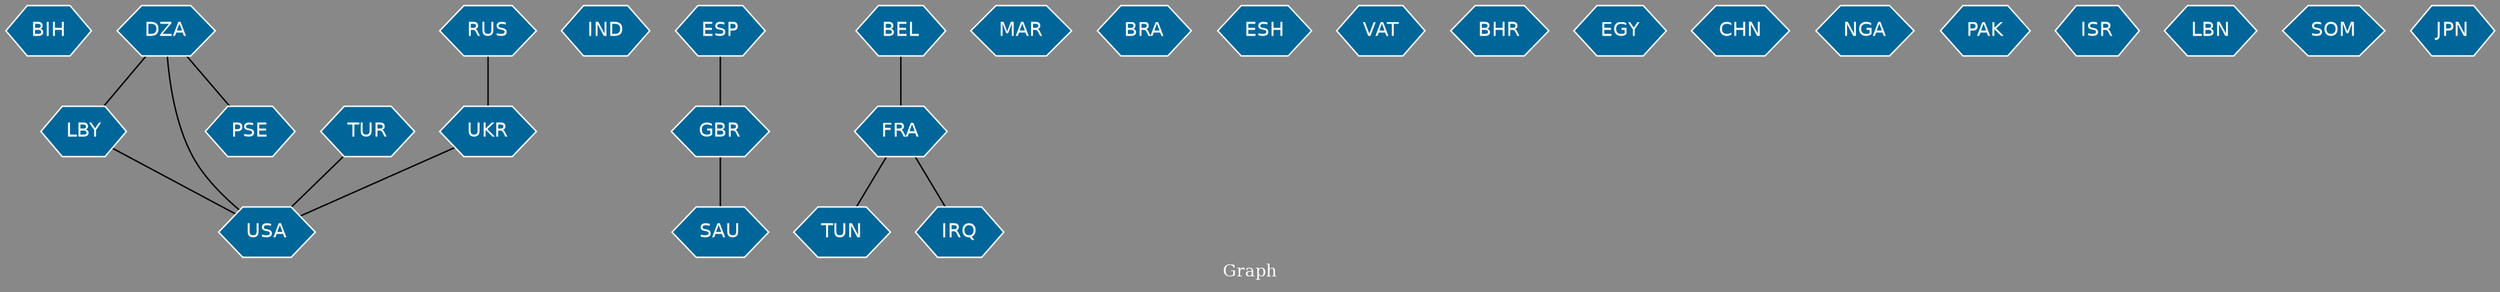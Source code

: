 // Countries together in item graph
graph {
	graph [bgcolor="#888888" fontcolor=white fontsize=12 label="Graph" outputorder=edgesfirst overlap=prism]
	node [color=white fillcolor="#006699" fontcolor=white fontname=Helvetica shape=hexagon style=filled]
	edge [arrowhead=open color=black fontcolor=white fontname=Courier fontsize=12]
		BIH [label=BIH]
		LBY [label=LBY]
		USA [label=USA]
		IND [label=IND]
		ESP [label=ESP]
		TUN [label=TUN]
		MAR [label=MAR]
		DZA [label=DZA]
		BRA [label=BRA]
		TUR [label=TUR]
		FRA [label=FRA]
		ESH [label=ESH]
		VAT [label=VAT]
		RUS [label=RUS]
		UKR [label=UKR]
		BEL [label=BEL]
		BHR [label=BHR]
		EGY [label=EGY]
		CHN [label=CHN]
		IRQ [label=IRQ]
		PSE [label=PSE]
		NGA [label=NGA]
		GBR [label=GBR]
		PAK [label=PAK]
		ISR [label=ISR]
		LBN [label=LBN]
		SOM [label=SOM]
		JPN [label=JPN]
		SAU [label=SAU]
			ESP -- GBR [weight=1]
			DZA -- PSE [weight=1]
			FRA -- IRQ [weight=1]
			RUS -- UKR [weight=4]
			TUR -- USA [weight=1]
			GBR -- SAU [weight=1]
			UKR -- USA [weight=1]
			DZA -- USA [weight=1]
			BEL -- FRA [weight=1]
			LBY -- USA [weight=1]
			DZA -- LBY [weight=1]
			FRA -- TUN [weight=1]
}